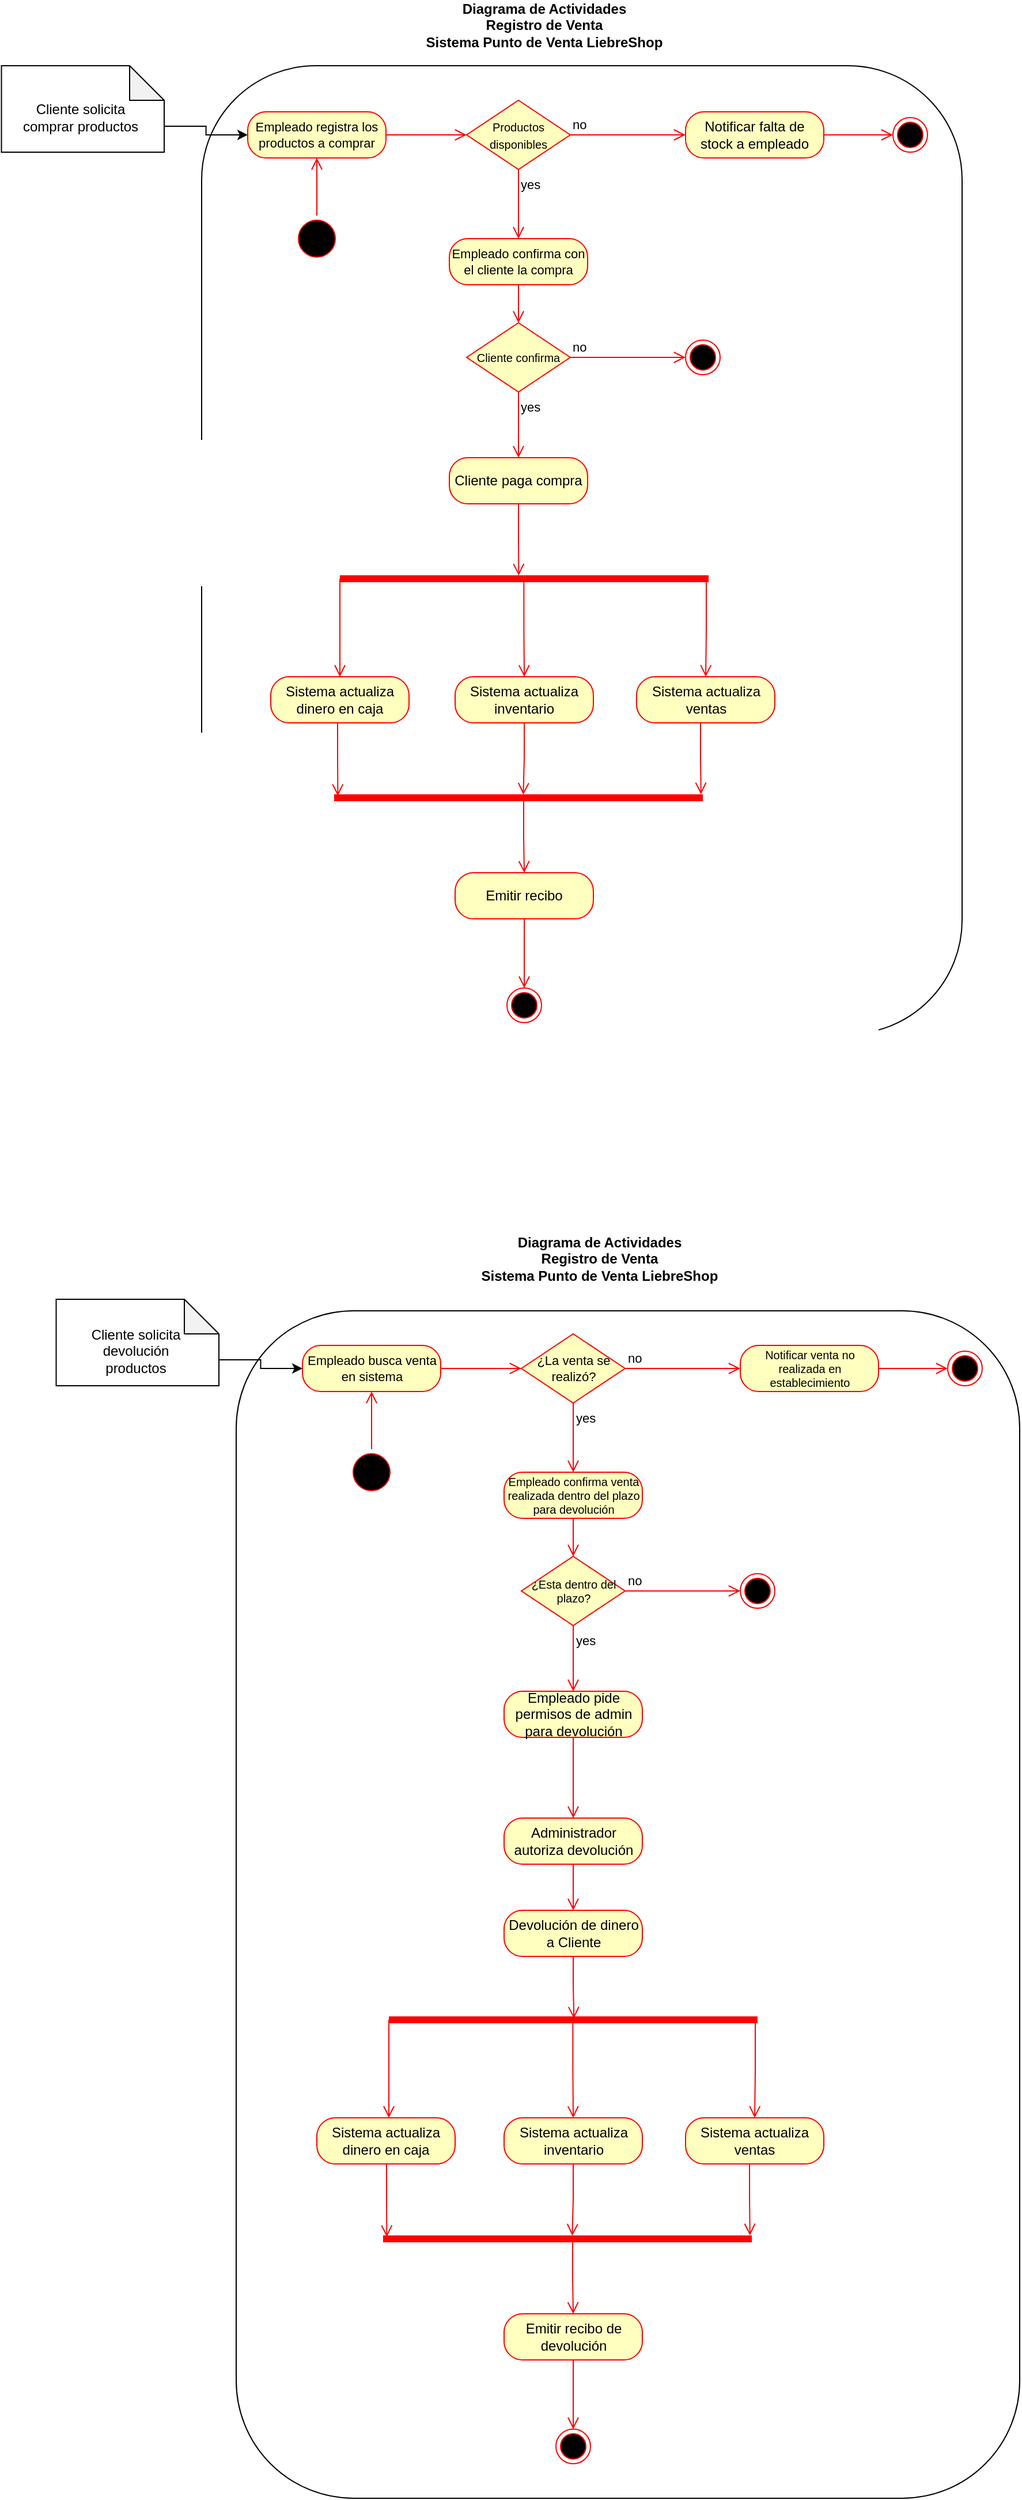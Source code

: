 <mxfile version="24.7.14">
  <diagram name="Page-1" id="e7e014a7-5840-1c2e-5031-d8a46d1fe8dd">
    <mxGraphModel dx="2322" dy="1258" grid="1" gridSize="10" guides="1" tooltips="1" connect="1" arrows="1" fold="1" page="1" pageScale="1" pageWidth="1169" pageHeight="826" background="none" math="0" shadow="0">
      <root>
        <mxCell id="0" />
        <mxCell id="1" parent="0" />
        <mxCell id="e4tIsMRB3juKGLobp1ze-86" value="" style="rounded=1;whiteSpace=wrap;html=1;fillColor=none;" vertex="1" parent="1">
          <mxGeometry x="280" y="130" width="660" height="840" as="geometry" />
        </mxCell>
        <mxCell id="e4tIsMRB3juKGLobp1ze-41" value="&lt;div style=&quot;&quot;&gt;&lt;br&gt;&lt;/div&gt;" style="shape=note;whiteSpace=wrap;html=1;backgroundOutline=1;darkOpacity=0.05;rotation=-90;flipH=0;flipV=1;textDirection=vertical-rl;align=center;" vertex="1" parent="1">
          <mxGeometry x="139.38" y="96.88" width="75" height="141.25" as="geometry" />
        </mxCell>
        <mxCell id="e4tIsMRB3juKGLobp1ze-42" value="" style="ellipse;html=1;shape=startState;fillColor=#000000;strokeColor=#ff0000;" vertex="1" parent="1">
          <mxGeometry x="360" y="260" width="40" height="40" as="geometry" />
        </mxCell>
        <mxCell id="e4tIsMRB3juKGLobp1ze-43" value="" style="edgeStyle=orthogonalEdgeStyle;html=1;verticalAlign=bottom;endArrow=open;endSize=8;strokeColor=#ff0000;rounded=0;entryX=0.5;entryY=1;entryDx=0;entryDy=0;" edge="1" source="e4tIsMRB3juKGLobp1ze-42" parent="1" target="e4tIsMRB3juKGLobp1ze-45">
          <mxGeometry relative="1" as="geometry">
            <mxPoint x="415" y="280" as="targetPoint" />
          </mxGeometry>
        </mxCell>
        <mxCell id="e4tIsMRB3juKGLobp1ze-87" style="edgeStyle=orthogonalEdgeStyle;rounded=0;orthogonalLoop=1;jettySize=auto;html=1;entryX=0;entryY=0.5;entryDx=0;entryDy=0;exitX=0;exitY=0;exitDx=22.5;exitDy=0;exitPerimeter=0;" edge="1" parent="1" source="e4tIsMRB3juKGLobp1ze-41" target="e4tIsMRB3juKGLobp1ze-45">
          <mxGeometry relative="1" as="geometry">
            <mxPoint x="290" y="100" as="targetPoint" />
          </mxGeometry>
        </mxCell>
        <mxCell id="e4tIsMRB3juKGLobp1ze-44" value="Cliente solicita comprar productos" style="text;html=1;align=center;verticalAlign=middle;whiteSpace=wrap;rounded=0;" vertex="1" parent="1">
          <mxGeometry x="120" y="160" width="110" height="30" as="geometry" />
        </mxCell>
        <mxCell id="e4tIsMRB3juKGLobp1ze-50" style="edgeStyle=orthogonalEdgeStyle;rounded=0;orthogonalLoop=1;jettySize=auto;html=1;exitX=1;exitY=0.5;exitDx=0;exitDy=0;entryX=0;entryY=0.5;entryDx=0;entryDy=0;strokeColor=#ff0000;align=left;verticalAlign=bottom;fontFamily=Helvetica;fontSize=11;fontColor=default;labelBackgroundColor=default;endArrow=open;endSize=8;" edge="1" parent="1" source="e4tIsMRB3juKGLobp1ze-45" target="e4tIsMRB3juKGLobp1ze-47">
          <mxGeometry relative="1" as="geometry" />
        </mxCell>
        <mxCell id="e4tIsMRB3juKGLobp1ze-45" value="Empleado registra los productos a comprar" style="rounded=1;whiteSpace=wrap;html=1;arcSize=40;fontColor=#000000;fillColor=#ffffc0;strokeColor=#ff0000;fontSize=11;" vertex="1" parent="1">
          <mxGeometry x="320" y="170" width="120" height="40" as="geometry" />
        </mxCell>
        <mxCell id="e4tIsMRB3juKGLobp1ze-47" value="&lt;font style=&quot;font-size: 10px;&quot;&gt;Productos disponibles&lt;/font&gt;" style="rhombus;whiteSpace=wrap;html=1;fontColor=#000000;fillColor=#ffffc0;strokeColor=#ff0000;" vertex="1" parent="1">
          <mxGeometry x="510" y="160" width="90" height="60" as="geometry" />
        </mxCell>
        <mxCell id="e4tIsMRB3juKGLobp1ze-48" value="no" style="edgeStyle=orthogonalEdgeStyle;html=1;align=left;verticalAlign=bottom;endArrow=open;endSize=8;strokeColor=#ff0000;rounded=0;entryX=0;entryY=0.5;entryDx=0;entryDy=0;" edge="1" source="e4tIsMRB3juKGLobp1ze-47" parent="1" target="e4tIsMRB3juKGLobp1ze-51">
          <mxGeometry x="-1" relative="1" as="geometry">
            <mxPoint x="690" y="200" as="targetPoint" />
          </mxGeometry>
        </mxCell>
        <mxCell id="e4tIsMRB3juKGLobp1ze-49" value="yes" style="edgeStyle=orthogonalEdgeStyle;html=1;align=left;verticalAlign=top;endArrow=open;endSize=8;strokeColor=#ff0000;rounded=0;entryX=0.5;entryY=0;entryDx=0;entryDy=0;" edge="1" source="e4tIsMRB3juKGLobp1ze-47" parent="1" target="e4tIsMRB3juKGLobp1ze-55">
          <mxGeometry x="-1" relative="1" as="geometry">
            <mxPoint x="550" y="280" as="targetPoint" />
          </mxGeometry>
        </mxCell>
        <mxCell id="e4tIsMRB3juKGLobp1ze-54" style="edgeStyle=orthogonalEdgeStyle;rounded=0;orthogonalLoop=1;jettySize=auto;html=1;exitX=1;exitY=0.5;exitDx=0;exitDy=0;strokeColor=#ff0000;align=left;verticalAlign=bottom;fontFamily=Helvetica;fontSize=11;fontColor=default;labelBackgroundColor=default;endArrow=open;endSize=8;" edge="1" parent="1" source="e4tIsMRB3juKGLobp1ze-51" target="e4tIsMRB3juKGLobp1ze-53">
          <mxGeometry relative="1" as="geometry" />
        </mxCell>
        <mxCell id="e4tIsMRB3juKGLobp1ze-51" value="Notificar falta de stock a empleado" style="rounded=1;whiteSpace=wrap;html=1;arcSize=40;fontColor=#000000;fillColor=#ffffc0;strokeColor=#ff0000;" vertex="1" parent="1">
          <mxGeometry x="700" y="170" width="120" height="40" as="geometry" />
        </mxCell>
        <mxCell id="e4tIsMRB3juKGLobp1ze-53" value="" style="ellipse;html=1;shape=endState;fillColor=#000000;strokeColor=#ff0000;" vertex="1" parent="1">
          <mxGeometry x="880" y="175" width="30" height="30" as="geometry" />
        </mxCell>
        <mxCell id="e4tIsMRB3juKGLobp1ze-61" style="edgeStyle=orthogonalEdgeStyle;rounded=0;orthogonalLoop=1;jettySize=auto;html=1;exitX=0.5;exitY=1;exitDx=0;exitDy=0;entryX=0.5;entryY=0;entryDx=0;entryDy=0;strokeColor=#ff0000;align=left;verticalAlign=bottom;fontFamily=Helvetica;fontSize=11;fontColor=default;labelBackgroundColor=default;endArrow=open;endSize=8;" edge="1" parent="1" source="e4tIsMRB3juKGLobp1ze-55" target="e4tIsMRB3juKGLobp1ze-58">
          <mxGeometry relative="1" as="geometry" />
        </mxCell>
        <mxCell id="e4tIsMRB3juKGLobp1ze-55" value="Empleado confirma con el cliente la compra" style="rounded=1;whiteSpace=wrap;html=1;arcSize=40;fontColor=#000000;fillColor=#ffffc0;strokeColor=#ff0000;fontSize=11;" vertex="1" parent="1">
          <mxGeometry x="495" y="280" width="120" height="40" as="geometry" />
        </mxCell>
        <mxCell id="e4tIsMRB3juKGLobp1ze-58" value="&lt;font style=&quot;font-size: 10px;&quot;&gt;Cliente confirma&lt;/font&gt;" style="rhombus;whiteSpace=wrap;html=1;fontColor=#000000;fillColor=#ffffc0;strokeColor=#ff0000;" vertex="1" parent="1">
          <mxGeometry x="510" y="353" width="90" height="60" as="geometry" />
        </mxCell>
        <mxCell id="e4tIsMRB3juKGLobp1ze-59" value="no" style="edgeStyle=orthogonalEdgeStyle;html=1;align=left;verticalAlign=bottom;endArrow=open;endSize=8;strokeColor=#ff0000;rounded=0;entryX=0;entryY=0.5;entryDx=0;entryDy=0;" edge="1" parent="1" source="e4tIsMRB3juKGLobp1ze-58" target="e4tIsMRB3juKGLobp1ze-62">
          <mxGeometry x="-1" relative="1" as="geometry">
            <mxPoint x="700" y="383" as="targetPoint" />
          </mxGeometry>
        </mxCell>
        <mxCell id="e4tIsMRB3juKGLobp1ze-60" value="yes" style="edgeStyle=orthogonalEdgeStyle;html=1;align=left;verticalAlign=top;endArrow=open;endSize=8;strokeColor=#ff0000;rounded=0;entryX=0.5;entryY=0;entryDx=0;entryDy=0;" edge="1" parent="1" source="e4tIsMRB3juKGLobp1ze-58" target="e4tIsMRB3juKGLobp1ze-63">
          <mxGeometry x="-1" relative="1" as="geometry">
            <mxPoint x="555" y="473" as="targetPoint" />
          </mxGeometry>
        </mxCell>
        <mxCell id="e4tIsMRB3juKGLobp1ze-62" value="" style="ellipse;html=1;shape=endState;fillColor=#000000;strokeColor=#ff0000;" vertex="1" parent="1">
          <mxGeometry x="700" y="368" width="30" height="30" as="geometry" />
        </mxCell>
        <mxCell id="e4tIsMRB3juKGLobp1ze-63" value="Cliente paga compra" style="rounded=1;whiteSpace=wrap;html=1;arcSize=40;fontColor=#000000;fillColor=#ffffc0;strokeColor=#ff0000;" vertex="1" parent="1">
          <mxGeometry x="495" y="470" width="120" height="40" as="geometry" />
        </mxCell>
        <mxCell id="e4tIsMRB3juKGLobp1ze-65" value="Sistema actualiza inventario" style="rounded=1;whiteSpace=wrap;html=1;arcSize=40;fontColor=#000000;fillColor=#ffffc0;strokeColor=#ff0000;" vertex="1" parent="1">
          <mxGeometry x="500" y="660" width="120" height="40" as="geometry" />
        </mxCell>
        <mxCell id="e4tIsMRB3juKGLobp1ze-66" value="Sistema actualiza ventas" style="rounded=1;whiteSpace=wrap;html=1;arcSize=40;fontColor=#000000;fillColor=#ffffc0;strokeColor=#ff0000;" vertex="1" parent="1">
          <mxGeometry x="657.5" y="660" width="120" height="40" as="geometry" />
        </mxCell>
        <mxCell id="e4tIsMRB3juKGLobp1ze-67" value="Sistema actualiza dinero en caja" style="rounded=1;whiteSpace=wrap;html=1;arcSize=40;fontColor=#000000;fillColor=#ffffc0;strokeColor=#ff0000;" vertex="1" parent="1">
          <mxGeometry x="340" y="660" width="120" height="40" as="geometry" />
        </mxCell>
        <mxCell id="e4tIsMRB3juKGLobp1ze-72" style="edgeStyle=orthogonalEdgeStyle;rounded=0;orthogonalLoop=1;jettySize=auto;html=1;exitX=0.5;exitY=1;exitDx=0;exitDy=0;entryX=0.5;entryY=0;entryDx=0;entryDy=0;strokeColor=#ff0000;align=left;verticalAlign=bottom;fontFamily=Helvetica;fontSize=11;fontColor=default;labelBackgroundColor=default;endArrow=open;endSize=8;" edge="1" parent="1" source="e4tIsMRB3juKGLobp1ze-68" target="e4tIsMRB3juKGLobp1ze-70">
          <mxGeometry relative="1" as="geometry" />
        </mxCell>
        <mxCell id="e4tIsMRB3juKGLobp1ze-68" value="Emitir recibo" style="rounded=1;whiteSpace=wrap;html=1;arcSize=40;fontColor=#000000;fillColor=#ffffc0;strokeColor=#ff0000;" vertex="1" parent="1">
          <mxGeometry x="500" y="830" width="120" height="40" as="geometry" />
        </mxCell>
        <mxCell id="e4tIsMRB3juKGLobp1ze-70" value="" style="ellipse;html=1;shape=endState;fillColor=#000000;strokeColor=#ff0000;" vertex="1" parent="1">
          <mxGeometry x="545" y="930" width="30" height="30" as="geometry" />
        </mxCell>
        <mxCell id="e4tIsMRB3juKGLobp1ze-77" style="edgeStyle=orthogonalEdgeStyle;rounded=0;orthogonalLoop=1;jettySize=auto;html=1;exitX=1;exitY=0.5;exitDx=0;exitDy=0;exitPerimeter=0;entryX=0.5;entryY=0;entryDx=0;entryDy=0;strokeColor=#ff0000;align=left;verticalAlign=bottom;fontFamily=Helvetica;fontSize=11;fontColor=default;labelBackgroundColor=default;endArrow=open;endSize=8;" edge="1" parent="1" source="e4tIsMRB3juKGLobp1ze-73" target="e4tIsMRB3juKGLobp1ze-66">
          <mxGeometry relative="1" as="geometry">
            <Array as="points">
              <mxPoint x="718" y="575" />
              <mxPoint x="718" y="620" />
            </Array>
          </mxGeometry>
        </mxCell>
        <mxCell id="e4tIsMRB3juKGLobp1ze-78" style="edgeStyle=orthogonalEdgeStyle;rounded=0;orthogonalLoop=1;jettySize=auto;html=1;exitX=0;exitY=0.5;exitDx=0;exitDy=0;exitPerimeter=0;entryX=0.5;entryY=0;entryDx=0;entryDy=0;strokeColor=#ff0000;align=left;verticalAlign=bottom;fontFamily=Helvetica;fontSize=11;fontColor=default;labelBackgroundColor=default;endArrow=open;endSize=8;" edge="1" parent="1" source="e4tIsMRB3juKGLobp1ze-73" target="e4tIsMRB3juKGLobp1ze-67">
          <mxGeometry relative="1" as="geometry">
            <Array as="points">
              <mxPoint x="400" y="660" />
            </Array>
          </mxGeometry>
        </mxCell>
        <mxCell id="e4tIsMRB3juKGLobp1ze-73" value="" style="shape=line;html=1;strokeWidth=6;strokeColor=#ff0000;" vertex="1" parent="1">
          <mxGeometry x="400" y="570" width="320" height="10" as="geometry" />
        </mxCell>
        <mxCell id="e4tIsMRB3juKGLobp1ze-74" value="" style="edgeStyle=orthogonalEdgeStyle;html=1;verticalAlign=bottom;endArrow=open;endSize=8;strokeColor=#ff0000;rounded=0;entryX=0.5;entryY=0;entryDx=0;entryDy=0;exitX=0.499;exitY=0.577;exitDx=0;exitDy=0;exitPerimeter=0;" edge="1" source="e4tIsMRB3juKGLobp1ze-73" parent="1" target="e4tIsMRB3juKGLobp1ze-65">
          <mxGeometry relative="1" as="geometry">
            <mxPoint x="560" y="600" as="targetPoint" />
          </mxGeometry>
        </mxCell>
        <mxCell id="e4tIsMRB3juKGLobp1ze-76" style="edgeStyle=orthogonalEdgeStyle;rounded=0;orthogonalLoop=1;jettySize=auto;html=1;exitX=0.5;exitY=1;exitDx=0;exitDy=0;entryX=0.485;entryY=0.216;entryDx=0;entryDy=0;entryPerimeter=0;strokeColor=#ff0000;align=left;verticalAlign=bottom;fontFamily=Helvetica;fontSize=11;fontColor=default;labelBackgroundColor=default;endArrow=open;endSize=8;" edge="1" parent="1" source="e4tIsMRB3juKGLobp1ze-63" target="e4tIsMRB3juKGLobp1ze-73">
          <mxGeometry relative="1" as="geometry" />
        </mxCell>
        <mxCell id="e4tIsMRB3juKGLobp1ze-80" style="edgeStyle=orthogonalEdgeStyle;rounded=0;orthogonalLoop=1;jettySize=auto;html=1;exitX=0.5;exitY=1;exitDx=0;exitDy=0;entryX=0.01;entryY=0.333;entryDx=0;entryDy=0;strokeColor=#ff0000;align=left;verticalAlign=bottom;fontFamily=Helvetica;fontSize=11;fontColor=default;labelBackgroundColor=default;endArrow=open;endSize=8;entryPerimeter=0;" edge="1" parent="1" source="e4tIsMRB3juKGLobp1ze-67" target="e4tIsMRB3juKGLobp1ze-81">
          <mxGeometry relative="1" as="geometry">
            <mxPoint x="400" y="850" as="targetPoint" />
            <Array as="points">
              <mxPoint x="398" y="700" />
              <mxPoint x="398" y="730" />
            </Array>
          </mxGeometry>
        </mxCell>
        <mxCell id="e4tIsMRB3juKGLobp1ze-81" value="" style="shape=line;html=1;strokeWidth=6;strokeColor=#ff0000;" vertex="1" parent="1">
          <mxGeometry x="395" y="760" width="320" height="10" as="geometry" />
        </mxCell>
        <mxCell id="e4tIsMRB3juKGLobp1ze-82" value="" style="edgeStyle=orthogonalEdgeStyle;html=1;verticalAlign=bottom;endArrow=open;endSize=8;strokeColor=#ff0000;rounded=0;entryX=0.5;entryY=0;entryDx=0;entryDy=0;exitX=0.514;exitY=0.68;exitDx=0;exitDy=0;exitPerimeter=0;" edge="1" parent="1" source="e4tIsMRB3juKGLobp1ze-81" target="e4tIsMRB3juKGLobp1ze-68">
          <mxGeometry relative="1" as="geometry">
            <mxPoint x="560" y="850" as="targetPoint" />
          </mxGeometry>
        </mxCell>
        <mxCell id="e4tIsMRB3juKGLobp1ze-84" style="edgeStyle=orthogonalEdgeStyle;rounded=0;orthogonalLoop=1;jettySize=auto;html=1;exitX=0.5;exitY=1;exitDx=0;exitDy=0;entryX=0.513;entryY=0.222;entryDx=0;entryDy=0;entryPerimeter=0;strokeColor=#ff0000;align=left;verticalAlign=bottom;fontFamily=Helvetica;fontSize=11;fontColor=default;labelBackgroundColor=default;endArrow=open;endSize=8;" edge="1" parent="1" source="e4tIsMRB3juKGLobp1ze-65" target="e4tIsMRB3juKGLobp1ze-81">
          <mxGeometry relative="1" as="geometry" />
        </mxCell>
        <mxCell id="e4tIsMRB3juKGLobp1ze-85" style="edgeStyle=orthogonalEdgeStyle;rounded=0;orthogonalLoop=1;jettySize=auto;html=1;exitX=0.5;exitY=1;exitDx=0;exitDy=0;entryX=0.995;entryY=0.194;entryDx=0;entryDy=0;entryPerimeter=0;strokeColor=#ff0000;align=left;verticalAlign=bottom;fontFamily=Helvetica;fontSize=11;fontColor=default;labelBackgroundColor=default;endArrow=open;endSize=8;" edge="1" parent="1" source="e4tIsMRB3juKGLobp1ze-66" target="e4tIsMRB3juKGLobp1ze-81">
          <mxGeometry relative="1" as="geometry">
            <Array as="points">
              <mxPoint x="713" y="700" />
              <mxPoint x="713" y="730" />
              <mxPoint x="713" y="730" />
            </Array>
          </mxGeometry>
        </mxCell>
        <mxCell id="e4tIsMRB3juKGLobp1ze-88" value="Diagrama de Actividades&lt;div&gt;Registro de Venta&lt;/div&gt;&lt;div&gt;Sistema Punto de Venta LiebreShop&lt;/div&gt;" style="text;html=1;align=center;verticalAlign=middle;whiteSpace=wrap;rounded=0;fontStyle=1" vertex="1" parent="1">
          <mxGeometry x="470" y="80" width="215" height="30" as="geometry" />
        </mxCell>
        <mxCell id="e4tIsMRB3juKGLobp1ze-89" value="" style="rounded=1;whiteSpace=wrap;html=1;fillColor=none;" vertex="1" parent="1">
          <mxGeometry x="310" y="1210" width="680" height="1030" as="geometry" />
        </mxCell>
        <mxCell id="e4tIsMRB3juKGLobp1ze-90" value="&lt;div style=&quot;&quot;&gt;&lt;br&gt;&lt;/div&gt;" style="shape=note;whiteSpace=wrap;html=1;backgroundOutline=1;darkOpacity=0.05;rotation=-90;flipH=0;flipV=1;textDirection=vertical-rl;align=center;" vertex="1" parent="1">
          <mxGeometry x="186.88" y="1166.88" width="75" height="141.25" as="geometry" />
        </mxCell>
        <mxCell id="e4tIsMRB3juKGLobp1ze-91" value="" style="ellipse;html=1;shape=startState;fillColor=#000000;strokeColor=#ff0000;" vertex="1" parent="1">
          <mxGeometry x="407.5" y="1330" width="40" height="40" as="geometry" />
        </mxCell>
        <mxCell id="e4tIsMRB3juKGLobp1ze-92" value="" style="edgeStyle=orthogonalEdgeStyle;html=1;verticalAlign=bottom;endArrow=open;endSize=8;strokeColor=#ff0000;rounded=0;entryX=0.5;entryY=1;entryDx=0;entryDy=0;" edge="1" parent="1" source="e4tIsMRB3juKGLobp1ze-91" target="e4tIsMRB3juKGLobp1ze-96">
          <mxGeometry relative="1" as="geometry">
            <mxPoint x="462.5" y="1350" as="targetPoint" />
          </mxGeometry>
        </mxCell>
        <mxCell id="e4tIsMRB3juKGLobp1ze-93" style="edgeStyle=orthogonalEdgeStyle;rounded=0;orthogonalLoop=1;jettySize=auto;html=1;entryX=0;entryY=0.5;entryDx=0;entryDy=0;exitX=0;exitY=0;exitDx=22.5;exitDy=0;exitPerimeter=0;" edge="1" parent="1" source="e4tIsMRB3juKGLobp1ze-90" target="e4tIsMRB3juKGLobp1ze-96">
          <mxGeometry relative="1" as="geometry">
            <mxPoint x="337.5" y="1170" as="targetPoint" />
          </mxGeometry>
        </mxCell>
        <mxCell id="e4tIsMRB3juKGLobp1ze-94" value="Cliente solicita devolución productos" style="text;html=1;align=center;verticalAlign=middle;whiteSpace=wrap;rounded=0;" vertex="1" parent="1">
          <mxGeometry x="167.5" y="1230" width="110" height="30" as="geometry" />
        </mxCell>
        <mxCell id="e4tIsMRB3juKGLobp1ze-95" style="edgeStyle=orthogonalEdgeStyle;rounded=0;orthogonalLoop=1;jettySize=auto;html=1;exitX=1;exitY=0.5;exitDx=0;exitDy=0;entryX=0;entryY=0.5;entryDx=0;entryDy=0;strokeColor=#ff0000;align=left;verticalAlign=bottom;fontFamily=Helvetica;fontSize=11;fontColor=default;labelBackgroundColor=default;endArrow=open;endSize=8;" edge="1" parent="1" source="e4tIsMRB3juKGLobp1ze-96" target="e4tIsMRB3juKGLobp1ze-97">
          <mxGeometry relative="1" as="geometry" />
        </mxCell>
        <mxCell id="e4tIsMRB3juKGLobp1ze-96" value="Empleado busca venta en sistema" style="rounded=1;whiteSpace=wrap;html=1;arcSize=40;fontColor=#000000;fillColor=#ffffc0;strokeColor=#ff0000;fontSize=11;" vertex="1" parent="1">
          <mxGeometry x="367.5" y="1240" width="120" height="40" as="geometry" />
        </mxCell>
        <mxCell id="e4tIsMRB3juKGLobp1ze-97" value="&lt;font style=&quot;font-size: 11px;&quot;&gt;¿La venta se realizó?&lt;/font&gt;" style="rhombus;whiteSpace=wrap;html=1;fontColor=#000000;fillColor=#ffffc0;strokeColor=#ff0000;fontSize=11;" vertex="1" parent="1">
          <mxGeometry x="557.5" y="1230" width="90" height="60" as="geometry" />
        </mxCell>
        <mxCell id="e4tIsMRB3juKGLobp1ze-98" value="no" style="edgeStyle=orthogonalEdgeStyle;html=1;align=left;verticalAlign=bottom;endArrow=open;endSize=8;strokeColor=#ff0000;rounded=0;entryX=0;entryY=0.5;entryDx=0;entryDy=0;" edge="1" parent="1" source="e4tIsMRB3juKGLobp1ze-97" target="e4tIsMRB3juKGLobp1ze-101">
          <mxGeometry x="-1" relative="1" as="geometry">
            <mxPoint x="737.5" y="1270" as="targetPoint" />
          </mxGeometry>
        </mxCell>
        <mxCell id="e4tIsMRB3juKGLobp1ze-99" value="yes" style="edgeStyle=orthogonalEdgeStyle;html=1;align=left;verticalAlign=top;endArrow=open;endSize=8;strokeColor=#ff0000;rounded=0;entryX=0.5;entryY=0;entryDx=0;entryDy=0;" edge="1" parent="1" source="e4tIsMRB3juKGLobp1ze-97" target="e4tIsMRB3juKGLobp1ze-104">
          <mxGeometry x="-1" relative="1" as="geometry">
            <mxPoint x="597.5" y="1350" as="targetPoint" />
          </mxGeometry>
        </mxCell>
        <mxCell id="e4tIsMRB3juKGLobp1ze-100" style="edgeStyle=orthogonalEdgeStyle;rounded=0;orthogonalLoop=1;jettySize=auto;html=1;exitX=1;exitY=0.5;exitDx=0;exitDy=0;strokeColor=#ff0000;align=left;verticalAlign=bottom;fontFamily=Helvetica;fontSize=11;fontColor=default;labelBackgroundColor=default;endArrow=open;endSize=8;" edge="1" parent="1" source="e4tIsMRB3juKGLobp1ze-101" target="e4tIsMRB3juKGLobp1ze-102">
          <mxGeometry relative="1" as="geometry" />
        </mxCell>
        <mxCell id="e4tIsMRB3juKGLobp1ze-101" value="Notificar venta no realizada en establecimiento" style="rounded=1;whiteSpace=wrap;html=1;arcSize=40;fontColor=#000000;fillColor=#ffffc0;strokeColor=#ff0000;fontSize=10;" vertex="1" parent="1">
          <mxGeometry x="747.5" y="1240" width="120" height="40" as="geometry" />
        </mxCell>
        <mxCell id="e4tIsMRB3juKGLobp1ze-102" value="" style="ellipse;html=1;shape=endState;fillColor=#000000;strokeColor=#ff0000;" vertex="1" parent="1">
          <mxGeometry x="927.5" y="1245" width="30" height="30" as="geometry" />
        </mxCell>
        <mxCell id="e4tIsMRB3juKGLobp1ze-103" style="edgeStyle=orthogonalEdgeStyle;rounded=0;orthogonalLoop=1;jettySize=auto;html=1;exitX=0.5;exitY=1;exitDx=0;exitDy=0;entryX=0.5;entryY=0;entryDx=0;entryDy=0;strokeColor=#ff0000;align=left;verticalAlign=bottom;fontFamily=Helvetica;fontSize=11;fontColor=default;labelBackgroundColor=default;endArrow=open;endSize=8;" edge="1" parent="1" source="e4tIsMRB3juKGLobp1ze-104" target="e4tIsMRB3juKGLobp1ze-105">
          <mxGeometry relative="1" as="geometry" />
        </mxCell>
        <mxCell id="e4tIsMRB3juKGLobp1ze-104" value="Empleado confirma venta realizada dentro del plazo para devolución" style="rounded=1;whiteSpace=wrap;html=1;arcSize=40;fontColor=#000000;fillColor=#ffffc0;strokeColor=#ff0000;fontSize=10;" vertex="1" parent="1">
          <mxGeometry x="542.5" y="1350" width="120" height="40" as="geometry" />
        </mxCell>
        <mxCell id="e4tIsMRB3juKGLobp1ze-105" value="&lt;font style=&quot;font-size: 10px;&quot;&gt;¿Esta dentro del plazo?&lt;/font&gt;" style="rhombus;whiteSpace=wrap;html=1;fontColor=#000000;fillColor=#ffffc0;strokeColor=#ff0000;fontSize=10;" vertex="1" parent="1">
          <mxGeometry x="557.5" y="1423" width="90" height="60" as="geometry" />
        </mxCell>
        <mxCell id="e4tIsMRB3juKGLobp1ze-106" value="no" style="edgeStyle=orthogonalEdgeStyle;html=1;align=left;verticalAlign=bottom;endArrow=open;endSize=8;strokeColor=#ff0000;rounded=0;entryX=0;entryY=0.5;entryDx=0;entryDy=0;" edge="1" parent="1" source="e4tIsMRB3juKGLobp1ze-105" target="e4tIsMRB3juKGLobp1ze-108">
          <mxGeometry x="-1" relative="1" as="geometry">
            <mxPoint x="747.5" y="1453" as="targetPoint" />
          </mxGeometry>
        </mxCell>
        <mxCell id="e4tIsMRB3juKGLobp1ze-107" value="yes" style="edgeStyle=orthogonalEdgeStyle;html=1;align=left;verticalAlign=top;endArrow=open;endSize=8;strokeColor=#ff0000;rounded=0;entryX=0.5;entryY=0;entryDx=0;entryDy=0;" edge="1" parent="1" source="e4tIsMRB3juKGLobp1ze-105" target="e4tIsMRB3juKGLobp1ze-109">
          <mxGeometry x="-1" relative="1" as="geometry">
            <mxPoint x="602.5" y="1543" as="targetPoint" />
          </mxGeometry>
        </mxCell>
        <mxCell id="e4tIsMRB3juKGLobp1ze-108" value="" style="ellipse;html=1;shape=endState;fillColor=#000000;strokeColor=#ff0000;" vertex="1" parent="1">
          <mxGeometry x="747.5" y="1438" width="30" height="30" as="geometry" />
        </mxCell>
        <mxCell id="e4tIsMRB3juKGLobp1ze-109" value="Empleado pide permisos de admin para devolución" style="rounded=1;whiteSpace=wrap;html=1;arcSize=40;fontColor=#000000;fillColor=#ffffc0;strokeColor=#ff0000;" vertex="1" parent="1">
          <mxGeometry x="542.5" y="1540" width="120" height="40" as="geometry" />
        </mxCell>
        <mxCell id="e4tIsMRB3juKGLobp1ze-110" value="Sistema actualiza inventario" style="rounded=1;whiteSpace=wrap;html=1;arcSize=40;fontColor=#000000;fillColor=#ffffc0;strokeColor=#ff0000;" vertex="1" parent="1">
          <mxGeometry x="542.5" y="1910" width="120" height="40" as="geometry" />
        </mxCell>
        <mxCell id="e4tIsMRB3juKGLobp1ze-111" value="Sistema actualiza ventas" style="rounded=1;whiteSpace=wrap;html=1;arcSize=40;fontColor=#000000;fillColor=#ffffc0;strokeColor=#ff0000;" vertex="1" parent="1">
          <mxGeometry x="700" y="1910" width="120" height="40" as="geometry" />
        </mxCell>
        <mxCell id="e4tIsMRB3juKGLobp1ze-112" value="Sistema actualiza dinero en caja" style="rounded=1;whiteSpace=wrap;html=1;arcSize=40;fontColor=#000000;fillColor=#ffffc0;strokeColor=#ff0000;" vertex="1" parent="1">
          <mxGeometry x="380" y="1910" width="120" height="40" as="geometry" />
        </mxCell>
        <mxCell id="e4tIsMRB3juKGLobp1ze-113" style="edgeStyle=orthogonalEdgeStyle;rounded=0;orthogonalLoop=1;jettySize=auto;html=1;exitX=0.5;exitY=1;exitDx=0;exitDy=0;entryX=0.5;entryY=0;entryDx=0;entryDy=0;strokeColor=#ff0000;align=left;verticalAlign=bottom;fontFamily=Helvetica;fontSize=11;fontColor=default;labelBackgroundColor=default;endArrow=open;endSize=8;" edge="1" parent="1" source="e4tIsMRB3juKGLobp1ze-114" target="e4tIsMRB3juKGLobp1ze-115">
          <mxGeometry relative="1" as="geometry" />
        </mxCell>
        <mxCell id="e4tIsMRB3juKGLobp1ze-114" value="Emitir recibo de devolución" style="rounded=1;whiteSpace=wrap;html=1;arcSize=40;fontColor=#000000;fillColor=#ffffc0;strokeColor=#ff0000;" vertex="1" parent="1">
          <mxGeometry x="542.5" y="2080" width="120" height="40" as="geometry" />
        </mxCell>
        <mxCell id="e4tIsMRB3juKGLobp1ze-115" value="" style="ellipse;html=1;shape=endState;fillColor=#000000;strokeColor=#ff0000;" vertex="1" parent="1">
          <mxGeometry x="587.5" y="2180" width="30" height="30" as="geometry" />
        </mxCell>
        <mxCell id="e4tIsMRB3juKGLobp1ze-116" style="edgeStyle=orthogonalEdgeStyle;rounded=0;orthogonalLoop=1;jettySize=auto;html=1;exitX=1;exitY=0.5;exitDx=0;exitDy=0;exitPerimeter=0;entryX=0.5;entryY=0;entryDx=0;entryDy=0;strokeColor=#ff0000;align=left;verticalAlign=bottom;fontFamily=Helvetica;fontSize=11;fontColor=default;labelBackgroundColor=default;endArrow=open;endSize=8;" edge="1" parent="1" source="e4tIsMRB3juKGLobp1ze-118" target="e4tIsMRB3juKGLobp1ze-111">
          <mxGeometry relative="1" as="geometry">
            <Array as="points">
              <mxPoint x="760.5" y="1825" />
              <mxPoint x="760.5" y="1870" />
            </Array>
          </mxGeometry>
        </mxCell>
        <mxCell id="e4tIsMRB3juKGLobp1ze-117" style="edgeStyle=orthogonalEdgeStyle;rounded=0;orthogonalLoop=1;jettySize=auto;html=1;exitX=0;exitY=0.5;exitDx=0;exitDy=0;exitPerimeter=0;entryX=0.5;entryY=0;entryDx=0;entryDy=0;strokeColor=#ff0000;align=left;verticalAlign=bottom;fontFamily=Helvetica;fontSize=11;fontColor=default;labelBackgroundColor=default;endArrow=open;endSize=8;" edge="1" parent="1" source="e4tIsMRB3juKGLobp1ze-118">
          <mxGeometry relative="1" as="geometry">
            <Array as="points">
              <mxPoint x="442.5" y="1910" />
            </Array>
            <mxPoint x="442.5" y="1910" as="targetPoint" />
          </mxGeometry>
        </mxCell>
        <mxCell id="e4tIsMRB3juKGLobp1ze-118" value="" style="shape=line;html=1;strokeWidth=6;strokeColor=#ff0000;" vertex="1" parent="1">
          <mxGeometry x="442.5" y="1820" width="320" height="10" as="geometry" />
        </mxCell>
        <mxCell id="e4tIsMRB3juKGLobp1ze-119" value="" style="edgeStyle=orthogonalEdgeStyle;html=1;verticalAlign=bottom;endArrow=open;endSize=8;strokeColor=#ff0000;rounded=0;entryX=0.5;entryY=0;entryDx=0;entryDy=0;exitX=0.499;exitY=0.577;exitDx=0;exitDy=0;exitPerimeter=0;" edge="1" parent="1" source="e4tIsMRB3juKGLobp1ze-118" target="e4tIsMRB3juKGLobp1ze-110">
          <mxGeometry relative="1" as="geometry">
            <mxPoint x="602.5" y="1850" as="targetPoint" />
          </mxGeometry>
        </mxCell>
        <mxCell id="e4tIsMRB3juKGLobp1ze-120" style="edgeStyle=orthogonalEdgeStyle;rounded=0;orthogonalLoop=1;jettySize=auto;html=1;exitX=0.5;exitY=1;exitDx=0;exitDy=0;entryX=0.5;entryY=0;entryDx=0;entryDy=0;strokeColor=#ff0000;align=left;verticalAlign=bottom;fontFamily=Helvetica;fontSize=11;fontColor=default;labelBackgroundColor=default;endArrow=open;endSize=8;" edge="1" parent="1" source="e4tIsMRB3juKGLobp1ze-109" target="e4tIsMRB3juKGLobp1ze-127">
          <mxGeometry relative="1" as="geometry" />
        </mxCell>
        <mxCell id="e4tIsMRB3juKGLobp1ze-121" style="edgeStyle=orthogonalEdgeStyle;rounded=0;orthogonalLoop=1;jettySize=auto;html=1;exitX=0.5;exitY=1;exitDx=0;exitDy=0;entryX=0.01;entryY=0.333;entryDx=0;entryDy=0;strokeColor=#ff0000;align=left;verticalAlign=bottom;fontFamily=Helvetica;fontSize=11;fontColor=default;labelBackgroundColor=default;endArrow=open;endSize=8;entryPerimeter=0;" edge="1" parent="1" target="e4tIsMRB3juKGLobp1ze-122">
          <mxGeometry relative="1" as="geometry">
            <mxPoint x="442.5" y="2100" as="targetPoint" />
            <Array as="points">
              <mxPoint x="440.5" y="1950" />
              <mxPoint x="440.5" y="1980" />
            </Array>
            <mxPoint x="442.5" y="1950" as="sourcePoint" />
          </mxGeometry>
        </mxCell>
        <mxCell id="e4tIsMRB3juKGLobp1ze-122" value="" style="shape=line;html=1;strokeWidth=6;strokeColor=#ff0000;" vertex="1" parent="1">
          <mxGeometry x="437.5" y="2010" width="320" height="10" as="geometry" />
        </mxCell>
        <mxCell id="e4tIsMRB3juKGLobp1ze-123" value="" style="edgeStyle=orthogonalEdgeStyle;html=1;verticalAlign=bottom;endArrow=open;endSize=8;strokeColor=#ff0000;rounded=0;entryX=0.5;entryY=0;entryDx=0;entryDy=0;exitX=0.514;exitY=0.68;exitDx=0;exitDy=0;exitPerimeter=0;" edge="1" parent="1" source="e4tIsMRB3juKGLobp1ze-122" target="e4tIsMRB3juKGLobp1ze-114">
          <mxGeometry relative="1" as="geometry">
            <mxPoint x="602.5" y="2100" as="targetPoint" />
          </mxGeometry>
        </mxCell>
        <mxCell id="e4tIsMRB3juKGLobp1ze-124" style="edgeStyle=orthogonalEdgeStyle;rounded=0;orthogonalLoop=1;jettySize=auto;html=1;exitX=0.5;exitY=1;exitDx=0;exitDy=0;entryX=0.513;entryY=0.222;entryDx=0;entryDy=0;entryPerimeter=0;strokeColor=#ff0000;align=left;verticalAlign=bottom;fontFamily=Helvetica;fontSize=11;fontColor=default;labelBackgroundColor=default;endArrow=open;endSize=8;" edge="1" parent="1" source="e4tIsMRB3juKGLobp1ze-110" target="e4tIsMRB3juKGLobp1ze-122">
          <mxGeometry relative="1" as="geometry" />
        </mxCell>
        <mxCell id="e4tIsMRB3juKGLobp1ze-125" style="edgeStyle=orthogonalEdgeStyle;rounded=0;orthogonalLoop=1;jettySize=auto;html=1;exitX=0.5;exitY=1;exitDx=0;exitDy=0;entryX=0.995;entryY=0.194;entryDx=0;entryDy=0;entryPerimeter=0;strokeColor=#ff0000;align=left;verticalAlign=bottom;fontFamily=Helvetica;fontSize=11;fontColor=default;labelBackgroundColor=default;endArrow=open;endSize=8;" edge="1" parent="1" source="e4tIsMRB3juKGLobp1ze-111" target="e4tIsMRB3juKGLobp1ze-122">
          <mxGeometry relative="1" as="geometry">
            <Array as="points">
              <mxPoint x="755.5" y="1950" />
              <mxPoint x="755.5" y="1980" />
              <mxPoint x="755.5" y="1980" />
            </Array>
          </mxGeometry>
        </mxCell>
        <mxCell id="e4tIsMRB3juKGLobp1ze-126" value="Diagrama de Actividades&lt;div&gt;Registro de Venta&lt;/div&gt;&lt;div&gt;Sistema Punto de Venta LiebreShop&lt;/div&gt;" style="text;html=1;align=center;verticalAlign=middle;whiteSpace=wrap;rounded=0;fontStyle=1" vertex="1" parent="1">
          <mxGeometry x="517.5" y="1150" width="215" height="30" as="geometry" />
        </mxCell>
        <mxCell id="e4tIsMRB3juKGLobp1ze-129" style="edgeStyle=orthogonalEdgeStyle;rounded=0;orthogonalLoop=1;jettySize=auto;html=1;exitX=0.5;exitY=1;exitDx=0;exitDy=0;entryX=0.5;entryY=0;entryDx=0;entryDy=0;strokeColor=#ff0000;align=center;verticalAlign=bottom;fontFamily=Helvetica;fontSize=11;fontColor=default;labelBackgroundColor=default;endArrow=open;endSize=8;" edge="1" parent="1" source="e4tIsMRB3juKGLobp1ze-127" target="e4tIsMRB3juKGLobp1ze-128">
          <mxGeometry relative="1" as="geometry" />
        </mxCell>
        <mxCell id="e4tIsMRB3juKGLobp1ze-127" value="Administrador autoriza devolución" style="rounded=1;whiteSpace=wrap;html=1;arcSize=40;fontColor=#000000;fillColor=#ffffc0;strokeColor=#ff0000;" vertex="1" parent="1">
          <mxGeometry x="542.5" y="1650" width="120" height="40" as="geometry" />
        </mxCell>
        <mxCell id="e4tIsMRB3juKGLobp1ze-128" value="Devolución de dinero a Cliente" style="rounded=1;whiteSpace=wrap;html=1;arcSize=40;fontColor=#000000;fillColor=#ffffc0;strokeColor=#ff0000;" vertex="1" parent="1">
          <mxGeometry x="542.5" y="1730" width="120" height="40" as="geometry" />
        </mxCell>
        <mxCell id="e4tIsMRB3juKGLobp1ze-130" style="edgeStyle=orthogonalEdgeStyle;rounded=0;orthogonalLoop=1;jettySize=auto;html=1;exitX=0.5;exitY=1;exitDx=0;exitDy=0;entryX=0.502;entryY=0.383;entryDx=0;entryDy=0;entryPerimeter=0;strokeColor=#ff0000;align=center;verticalAlign=bottom;fontFamily=Helvetica;fontSize=11;fontColor=default;labelBackgroundColor=default;endArrow=open;endSize=8;" edge="1" parent="1" source="e4tIsMRB3juKGLobp1ze-128" target="e4tIsMRB3juKGLobp1ze-118">
          <mxGeometry relative="1" as="geometry" />
        </mxCell>
      </root>
    </mxGraphModel>
  </diagram>
</mxfile>
